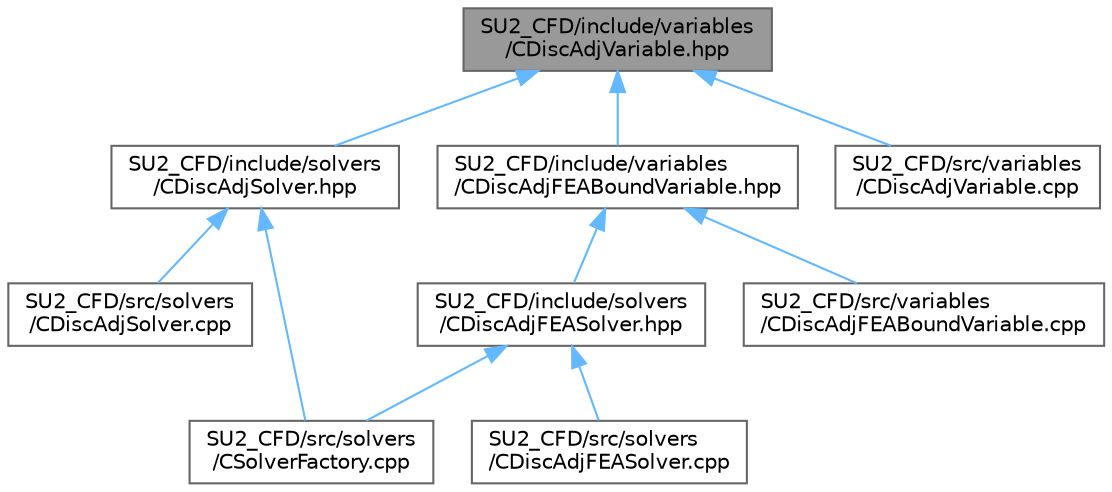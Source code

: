 digraph "SU2_CFD/include/variables/CDiscAdjVariable.hpp"
{
 // LATEX_PDF_SIZE
  bgcolor="transparent";
  edge [fontname=Helvetica,fontsize=10,labelfontname=Helvetica,labelfontsize=10];
  node [fontname=Helvetica,fontsize=10,shape=box,height=0.2,width=0.4];
  Node1 [id="Node000001",label="SU2_CFD/include/variables\l/CDiscAdjVariable.hpp",height=0.2,width=0.4,color="gray40", fillcolor="grey60", style="filled", fontcolor="black",tooltip="Main class for defining the variables of the adjoint solver."];
  Node1 -> Node2 [id="edge1_Node000001_Node000002",dir="back",color="steelblue1",style="solid",tooltip=" "];
  Node2 [id="Node000002",label="SU2_CFD/include/solvers\l/CDiscAdjSolver.hpp",height=0.2,width=0.4,color="grey40", fillcolor="white", style="filled",URL="$CDiscAdjSolver_8hpp.html",tooltip="Headers of the CDiscAdjSolver class."];
  Node2 -> Node3 [id="edge2_Node000002_Node000003",dir="back",color="steelblue1",style="solid",tooltip=" "];
  Node3 [id="Node000003",label="SU2_CFD/src/solvers\l/CDiscAdjSolver.cpp",height=0.2,width=0.4,color="grey40", fillcolor="white", style="filled",URL="$CDiscAdjSolver_8cpp.html",tooltip="Main subroutines for solving the discrete adjoint problem."];
  Node2 -> Node4 [id="edge3_Node000002_Node000004",dir="back",color="steelblue1",style="solid",tooltip=" "];
  Node4 [id="Node000004",label="SU2_CFD/src/solvers\l/CSolverFactory.cpp",height=0.2,width=0.4,color="grey40", fillcolor="white", style="filled",URL="$CSolverFactory_8cpp.html",tooltip="Main subroutines for CSolverFactoryclass."];
  Node1 -> Node5 [id="edge4_Node000001_Node000005",dir="back",color="steelblue1",style="solid",tooltip=" "];
  Node5 [id="Node000005",label="SU2_CFD/include/variables\l/CDiscAdjFEABoundVariable.hpp",height=0.2,width=0.4,color="grey40", fillcolor="white", style="filled",URL="$CDiscAdjFEABoundVariable_8hpp.html",tooltip="Main class for defining the variables of the adjoint FEA solver at the boundary."];
  Node5 -> Node6 [id="edge5_Node000005_Node000006",dir="back",color="steelblue1",style="solid",tooltip=" "];
  Node6 [id="Node000006",label="SU2_CFD/include/solvers\l/CDiscAdjFEASolver.hpp",height=0.2,width=0.4,color="grey40", fillcolor="white", style="filled",URL="$CDiscAdjFEASolver_8hpp.html",tooltip="Headers of the CDiscAdjFEASolver class."];
  Node6 -> Node7 [id="edge6_Node000006_Node000007",dir="back",color="steelblue1",style="solid",tooltip=" "];
  Node7 [id="Node000007",label="SU2_CFD/src/solvers\l/CDiscAdjFEASolver.cpp",height=0.2,width=0.4,color="grey40", fillcolor="white", style="filled",URL="$CDiscAdjFEASolver_8cpp.html",tooltip="Main subroutines for solving adjoint FEM elasticity problems."];
  Node6 -> Node4 [id="edge7_Node000006_Node000004",dir="back",color="steelblue1",style="solid",tooltip=" "];
  Node5 -> Node8 [id="edge8_Node000005_Node000008",dir="back",color="steelblue1",style="solid",tooltip=" "];
  Node8 [id="Node000008",label="SU2_CFD/src/variables\l/CDiscAdjFEABoundVariable.cpp",height=0.2,width=0.4,color="grey40", fillcolor="white", style="filled",URL="$CDiscAdjFEABoundVariable_8cpp.html",tooltip=" "];
  Node1 -> Node9 [id="edge9_Node000001_Node000009",dir="back",color="steelblue1",style="solid",tooltip=" "];
  Node9 [id="Node000009",label="SU2_CFD/src/variables\l/CDiscAdjVariable.cpp",height=0.2,width=0.4,color="grey40", fillcolor="white", style="filled",URL="$CDiscAdjVariable_8cpp.html",tooltip="Main subroutines for the discrete adjoint variable structure."];
}
